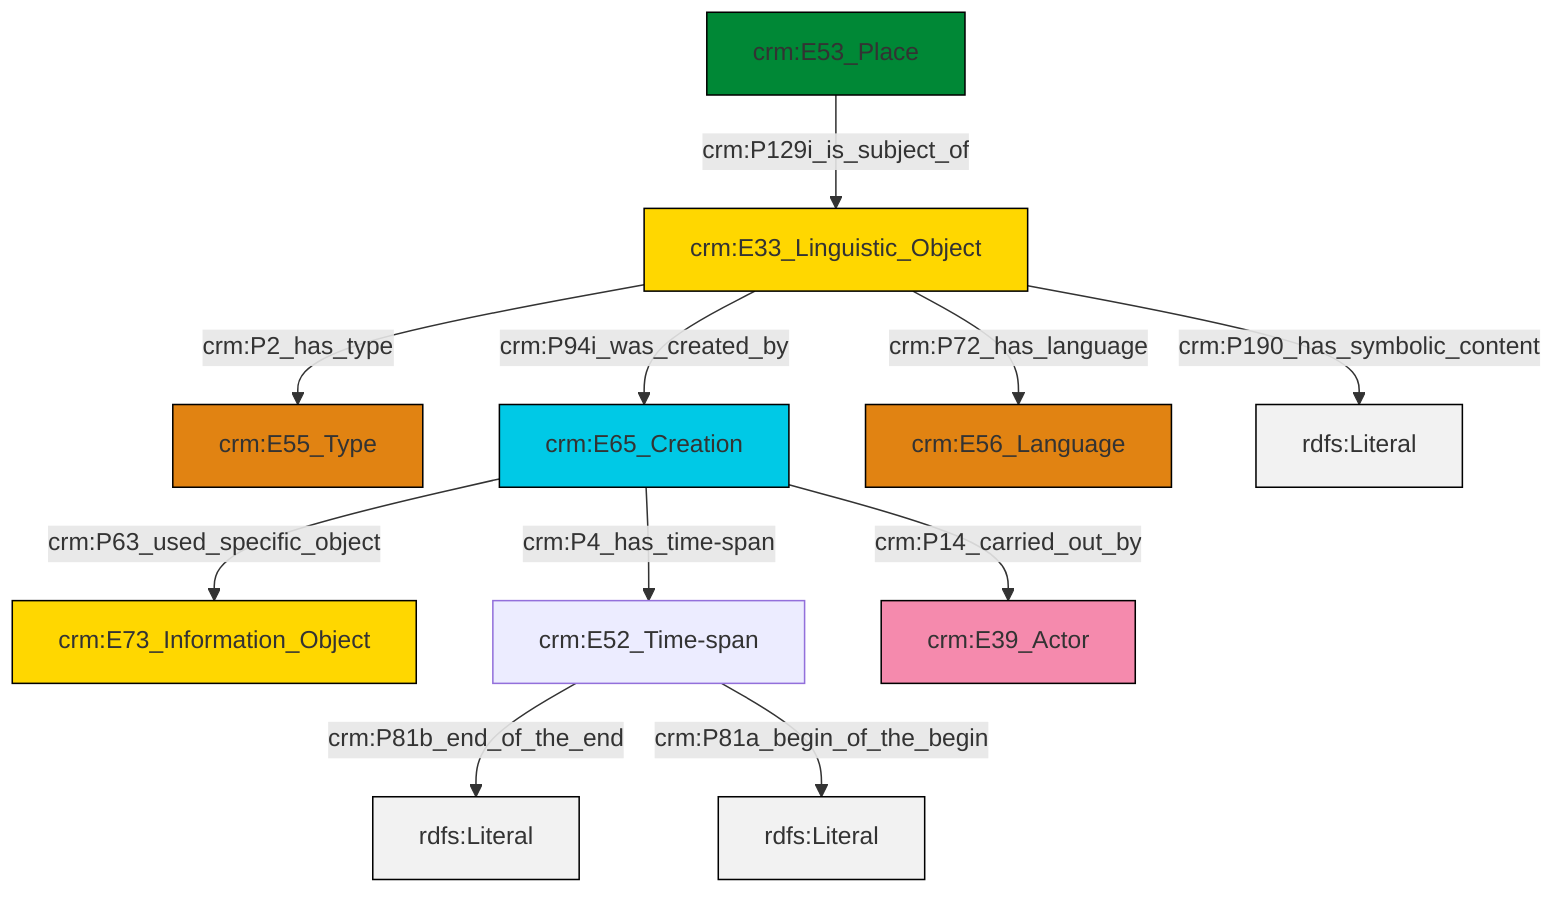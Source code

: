 graph TD
classDef Literal fill:#f2f2f2,stroke:#000000;
classDef CRM_Entity fill:#FFFFFF,stroke:#000000;
classDef Temporal_Entity fill:#00C9E6, stroke:#000000;
classDef Type fill:#E18312, stroke:#000000;
classDef Time-Span fill:#2C9C91, stroke:#000000;
classDef Appellation fill:#FFEB7F, stroke:#000000;
classDef Place fill:#008836, stroke:#000000;
classDef Persistent_Item fill:#B266B2, stroke:#000000;
classDef Conceptual_Object fill:#FFD700, stroke:#000000;
classDef Physical_Thing fill:#D2B48C, stroke:#000000;
classDef Actor fill:#f58aad, stroke:#000000;
classDef PC_Classes fill:#4ce600, stroke:#000000;
classDef Multi fill:#cccccc,stroke:#000000;

2["crm:E52_Time-span"]:::Default -->|crm:P81b_end_of_the_end| 3[rdfs:Literal]:::Literal
2["crm:E52_Time-span"]:::Default -->|crm:P81a_begin_of_the_begin| 10[rdfs:Literal]:::Literal
8["crm:E33_Linguistic_Object"]:::Conceptual_Object -->|crm:P72_has_language| 15["crm:E56_Language"]:::Type
8["crm:E33_Linguistic_Object"]:::Conceptual_Object -->|crm:P94i_was_created_by| 13["crm:E65_Creation"]:::Temporal_Entity
8["crm:E33_Linguistic_Object"]:::Conceptual_Object -->|crm:P2_has_type| 6["crm:E55_Type"]:::Type
11["crm:E53_Place"]:::Place -->|crm:P129i_is_subject_of| 8["crm:E33_Linguistic_Object"]:::Conceptual_Object
13["crm:E65_Creation"]:::Temporal_Entity -->|crm:P14_carried_out_by| 4["crm:E39_Actor"]:::Actor
13["crm:E65_Creation"]:::Temporal_Entity -->|crm:P4_has_time-span| 2["crm:E52_Time-span"]:::Default
8["crm:E33_Linguistic_Object"]:::Conceptual_Object -->|crm:P190_has_symbolic_content| 17[rdfs:Literal]:::Literal
13["crm:E65_Creation"]:::Temporal_Entity -->|crm:P63_used_specific_object| 0["crm:E73_Information_Object"]:::Conceptual_Object